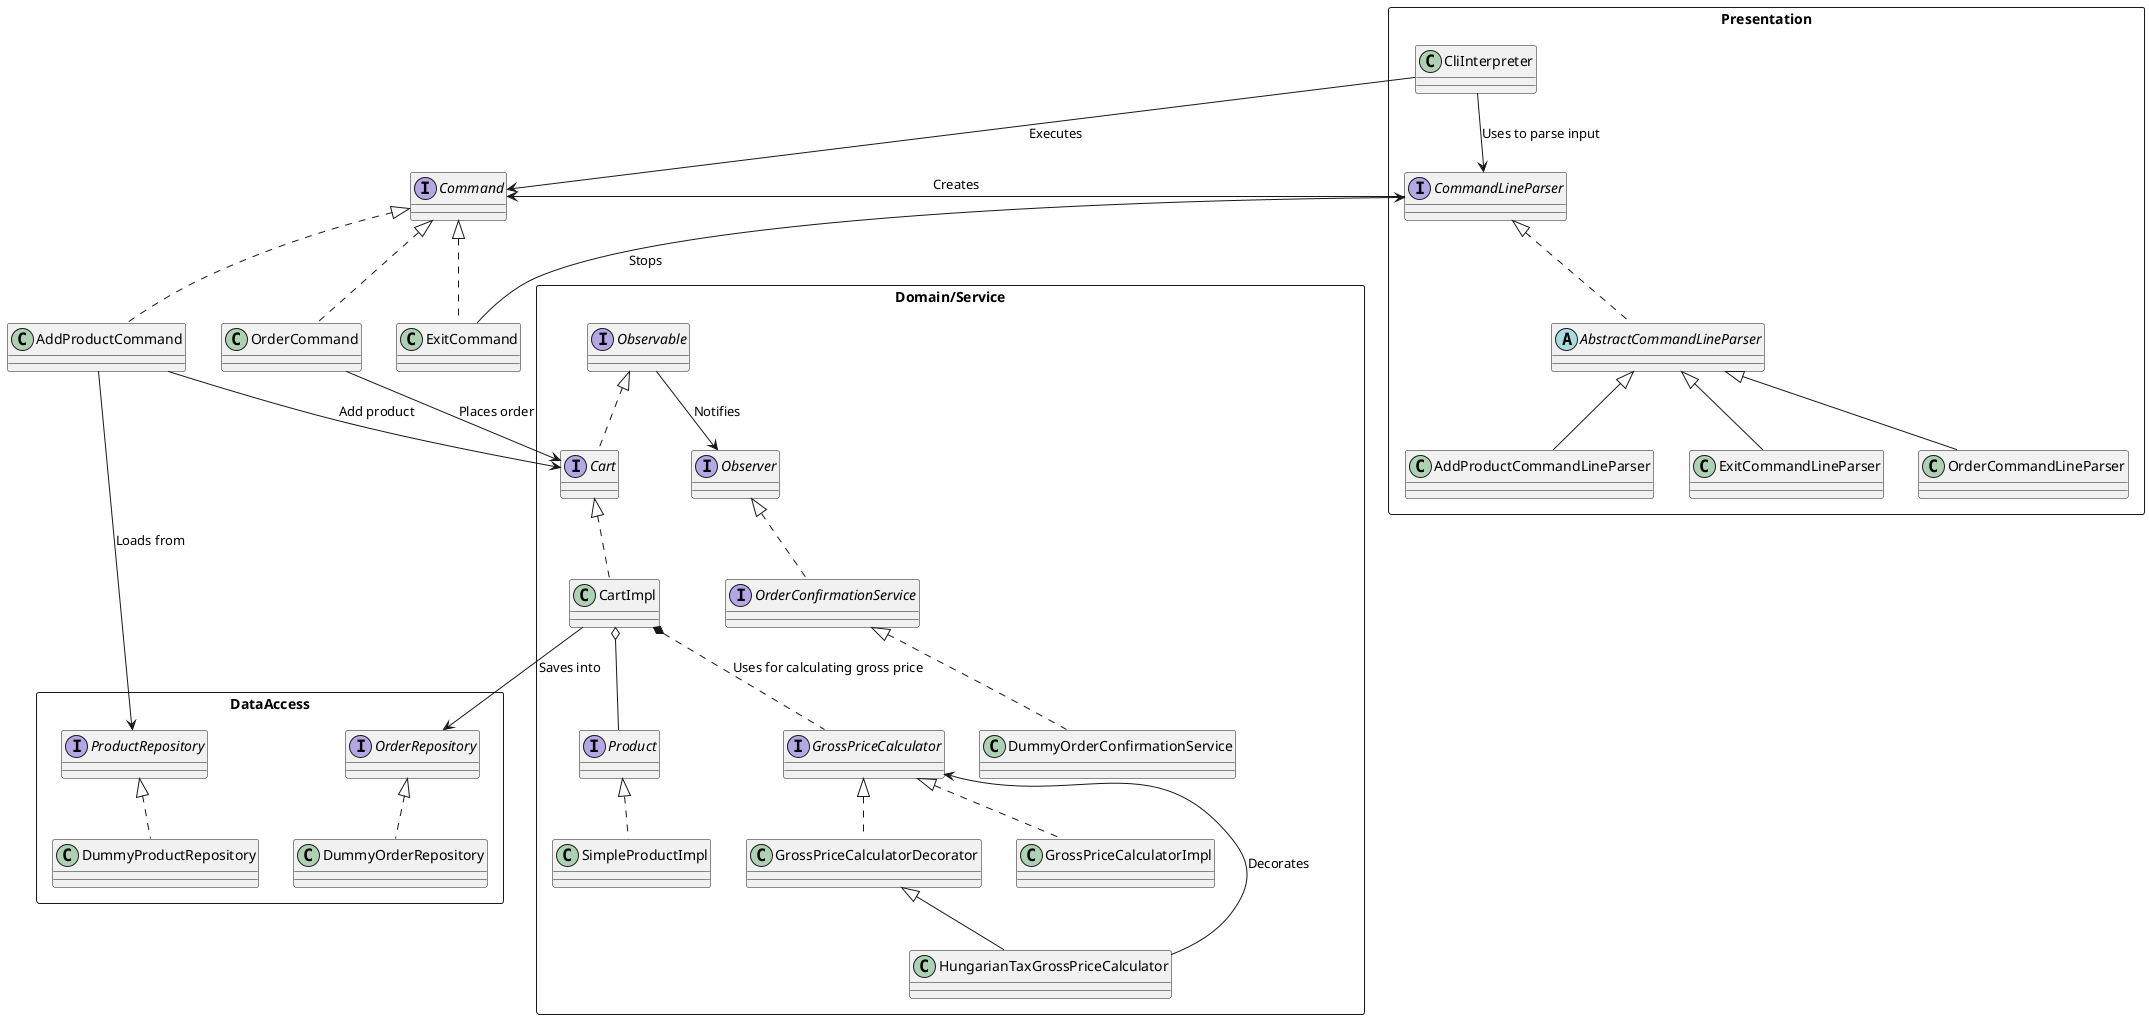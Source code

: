 @startuml
'https://plantuml.com/class-diagram

interface Command
class AddProductCommand
Command <|.. AddProductCommand
class ExitCommand
Command <|.. ExitCommand
class OrderCommand
Command <|.. OrderCommand

package Presentation <<Rectangle>> {
interface CommandLineParser
abstract AbstractCommandLineParser
CommandLineParser <|.. AbstractCommandLineParser

class AddProductCommandLineParser
AbstractCommandLineParser <|-- AddProductCommandLineParser
class ExitCommandLineParser
AbstractCommandLineParser <|-- ExitCommandLineParser
class OrderCommandLineParser
AbstractCommandLineParser <|-- OrderCommandLineParser

class CliInterpreter
}

CliInterpreter --> Command : Executes
CliInterpreter --> CommandLineParser : Uses to parse input
CommandLineParser --> Command : Creates
ExitCommand --> CommandLineParser : Stops

package Domain/Service <<Rectangle>> {
    interface Cart
    class CartImpl
    Cart <|.. CartImpl
    interface Product
    class SimpleProductImpl
    Product <|.. SimpleProductImpl
    CartImpl o-- Product
    interface Observer
    interface Observable
    Observable --> Observer : Notifies
    Observable <|.. Cart
    interface OrderConfirmationService
    Observer <|.. OrderConfirmationService
    class DummyOrderConfirmationService
    OrderConfirmationService <|.. DummyOrderConfirmationService
    interface GrossPriceCalculator
    CartImpl *.. GrossPriceCalculator : Uses for calculating gross price
    class GrossPriceCalculatorDecorator
    GrossPriceCalculator <|.. GrossPriceCalculatorDecorator
    class GrossPriceCalculatorImpl
    GrossPriceCalculator <|.. GrossPriceCalculatorImpl
    class HungarianTaxGrossPriceCalculator
    GrossPriceCalculatorDecorator <|-- HungarianTaxGrossPriceCalculator
    HungarianTaxGrossPriceCalculator --> GrossPriceCalculator : Decorates
}

OrderCommand --> Cart : Places order
AddProductCommand --> Cart : Add product

package DataAccess <<Rectangle>> {
    interface OrderRepository
    class DummyOrderRepository
    OrderRepository <|.. DummyOrderRepository
    interface ProductRepository
    class DummyProductRepository
    ProductRepository <|.. DummyProductRepository
}

CartImpl --> OrderRepository : Saves into
AddProductCommand --> ProductRepository : Loads from

@enduml

